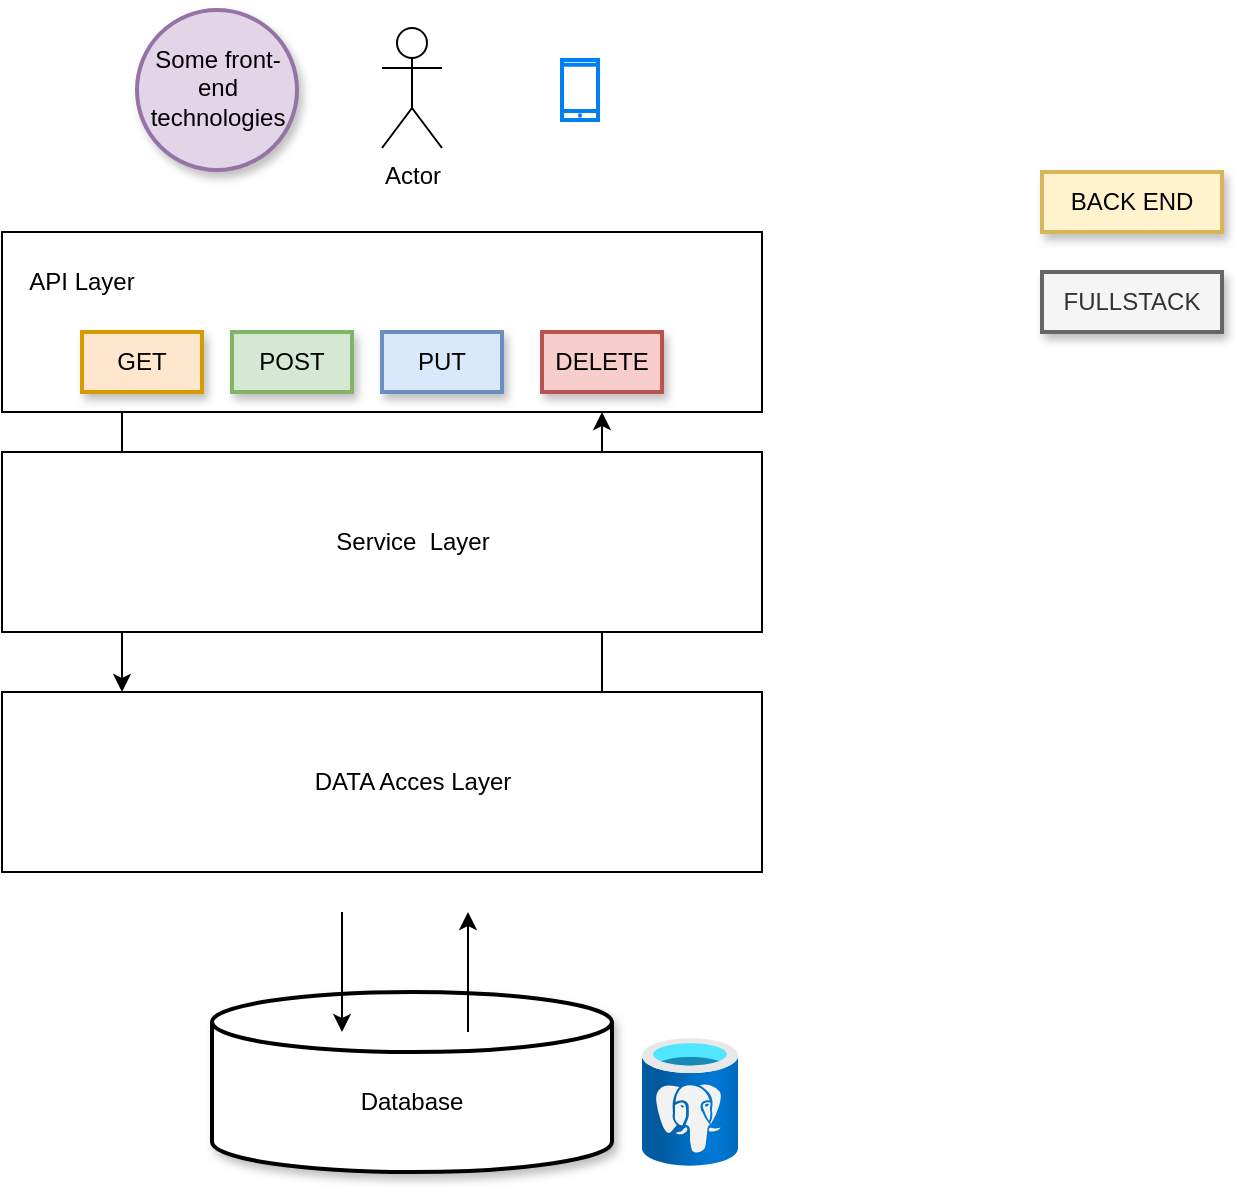 <mxfile version="16.2.7" type="device"><diagram id="1t0g9Ya8N3DFxStCLPci" name="Page-1"><mxGraphModel dx="946" dy="673" grid="1" gridSize="10" guides="1" tooltips="1" connect="1" arrows="1" fold="1" page="1" pageScale="1" pageWidth="827" pageHeight="1169" math="0" shadow="0"><root><mxCell id="0"/><mxCell id="1" parent="0"/><mxCell id="DS3mKHDRqCNufD1cKFdk-1" value="Actor" style="shape=umlActor;verticalLabelPosition=bottom;verticalAlign=top;html=1;outlineConnect=0;" parent="1" vertex="1"><mxGeometry x="370" y="48" width="30" height="60" as="geometry"/></mxCell><mxCell id="DS3mKHDRqCNufD1cKFdk-2" value="" style="html=1;verticalLabelPosition=bottom;align=center;labelBackgroundColor=#ffffff;verticalAlign=top;strokeWidth=2;strokeColor=#0080F0;shadow=0;dashed=0;shape=mxgraph.ios7.icons.smartphone;" parent="1" vertex="1"><mxGeometry x="460" y="64" width="18" height="30" as="geometry"/></mxCell><mxCell id="DS3mKHDRqCNufD1cKFdk-44" value="" style="edgeStyle=orthogonalEdgeStyle;rounded=0;orthogonalLoop=1;jettySize=auto;html=1;" parent="1" source="DS3mKHDRqCNufD1cKFdk-5" target="DS3mKHDRqCNufD1cKFdk-7" edge="1"><mxGeometry relative="1" as="geometry"><Array as="points"><mxPoint x="240" y="310"/><mxPoint x="240" y="310"/></Array></mxGeometry></mxCell><mxCell id="DS3mKHDRqCNufD1cKFdk-5" value="" style="rounded=0;whiteSpace=wrap;html=1;" parent="1" vertex="1"><mxGeometry x="180" y="150" width="380" height="90" as="geometry"/></mxCell><mxCell id="DS3mKHDRqCNufD1cKFdk-45" value="" style="edgeStyle=orthogonalEdgeStyle;rounded=0;orthogonalLoop=1;jettySize=auto;html=1;" parent="1" source="DS3mKHDRqCNufD1cKFdk-7" target="DS3mKHDRqCNufD1cKFdk-5" edge="1"><mxGeometry relative="1" as="geometry"><Array as="points"><mxPoint x="480" y="290"/><mxPoint x="480" y="290"/></Array></mxGeometry></mxCell><mxCell id="DS3mKHDRqCNufD1cKFdk-7" value="" style="rounded=0;whiteSpace=wrap;html=1;" parent="1" vertex="1"><mxGeometry x="180" y="380" width="380" height="90" as="geometry"/></mxCell><mxCell id="DS3mKHDRqCNufD1cKFdk-9" value="API Layer" style="text;html=1;strokeColor=none;fillColor=none;align=center;verticalAlign=middle;whiteSpace=wrap;rounded=0;" parent="1" vertex="1"><mxGeometry x="190" y="160" width="60" height="30" as="geometry"/></mxCell><mxCell id="DS3mKHDRqCNufD1cKFdk-12" value="DATA Acces Layer" style="text;html=1;strokeColor=none;fillColor=none;align=center;verticalAlign=middle;whiteSpace=wrap;rounded=0;" parent="1" vertex="1"><mxGeometry x="327.5" y="410" width="115" height="30" as="geometry"/></mxCell><mxCell id="DS3mKHDRqCNufD1cKFdk-15" value="GET" style="text;html=1;align=center;verticalAlign=middle;whiteSpace=wrap;rounded=0;shadow=1;gradientDirection=east;fillColor=#ffe6cc;strokeColor=#d79b00;strokeWidth=2;" parent="1" vertex="1"><mxGeometry x="220" y="200" width="60" height="30" as="geometry"/></mxCell><mxCell id="DS3mKHDRqCNufD1cKFdk-19" value="POST" style="text;html=1;align=center;verticalAlign=middle;whiteSpace=wrap;rounded=0;shadow=1;gradientDirection=east;fillColor=#d5e8d4;strokeColor=#82b366;strokeWidth=2;" parent="1" vertex="1"><mxGeometry x="295" y="200" width="60" height="30" as="geometry"/></mxCell><mxCell id="DS3mKHDRqCNufD1cKFdk-20" value="PUT" style="text;html=1;align=center;verticalAlign=middle;whiteSpace=wrap;rounded=0;shadow=1;gradientDirection=east;fillColor=#dae8fc;strokeColor=#6c8ebf;strokeWidth=2;" parent="1" vertex="1"><mxGeometry x="370" y="200" width="60" height="30" as="geometry"/></mxCell><mxCell id="DS3mKHDRqCNufD1cKFdk-22" value="DELETE" style="text;html=1;align=center;verticalAlign=middle;whiteSpace=wrap;rounded=0;shadow=1;gradientDirection=east;fillColor=#f8cecc;strokeColor=#b85450;strokeWidth=2;" parent="1" vertex="1"><mxGeometry x="450" y="200" width="60" height="30" as="geometry"/></mxCell><mxCell id="DS3mKHDRqCNufD1cKFdk-35" value="" style="ellipse;whiteSpace=wrap;html=1;aspect=fixed;shadow=1;strokeColor=#9673a6;strokeWidth=2;fillColor=#e1d5e7;gradientDirection=east;" parent="1" vertex="1"><mxGeometry x="247.5" y="39" width="80" height="80" as="geometry"/></mxCell><mxCell id="DS3mKHDRqCNufD1cKFdk-36" value="Some front-end technologies" style="text;html=1;strokeColor=none;fillColor=none;align=center;verticalAlign=middle;whiteSpace=wrap;rounded=0;shadow=1;" parent="1" vertex="1"><mxGeometry x="257.5" y="63" width="60" height="30" as="geometry"/></mxCell><mxCell id="DS3mKHDRqCNufD1cKFdk-38" value="" style="shape=cylinder3;whiteSpace=wrap;html=1;boundedLbl=1;backgroundOutline=1;size=15;shadow=1;strokeColor=#000000;strokeWidth=2;fillColor=default;gradientColor=none;gradientDirection=east;" parent="1" vertex="1"><mxGeometry x="285" y="530" width="200" height="90" as="geometry"/></mxCell><mxCell id="DS3mKHDRqCNufD1cKFdk-6" value="" style="rounded=0;whiteSpace=wrap;html=1;" parent="1" vertex="1"><mxGeometry x="180" y="260" width="380" height="90" as="geometry"/></mxCell><mxCell id="DS3mKHDRqCNufD1cKFdk-10" value="Service &amp;nbsp;Layer" style="text;html=1;strokeColor=none;fillColor=none;align=center;verticalAlign=middle;whiteSpace=wrap;rounded=0;" parent="1" vertex="1"><mxGeometry x="337.5" y="290" width="95" height="30" as="geometry"/></mxCell><mxCell id="DS3mKHDRqCNufD1cKFdk-48" value="" style="endArrow=classic;html=1;rounded=0;" parent="1" edge="1"><mxGeometry width="50" height="50" relative="1" as="geometry"><mxPoint x="350" y="490" as="sourcePoint"/><mxPoint x="350" y="550" as="targetPoint"/></mxGeometry></mxCell><mxCell id="DS3mKHDRqCNufD1cKFdk-49" value="" style="endArrow=classic;html=1;rounded=0;" parent="1" edge="1"><mxGeometry width="50" height="50" relative="1" as="geometry"><mxPoint x="413" y="550" as="sourcePoint"/><mxPoint x="413" y="490" as="targetPoint"/></mxGeometry></mxCell><mxCell id="DS3mKHDRqCNufD1cKFdk-50" value="Database" style="text;html=1;strokeColor=none;fillColor=none;align=center;verticalAlign=middle;whiteSpace=wrap;rounded=0;shadow=1;" parent="1" vertex="1"><mxGeometry x="355" y="570" width="60" height="30" as="geometry"/></mxCell><mxCell id="DS3mKHDRqCNufD1cKFdk-51" value="BACK END" style="text;html=1;align=center;verticalAlign=middle;whiteSpace=wrap;rounded=0;shadow=1;gradientDirection=east;fillColor=#fff2cc;strokeColor=#d6b656;strokeWidth=2;" parent="1" vertex="1"><mxGeometry x="700" y="120" width="90" height="30" as="geometry"/></mxCell><mxCell id="DS3mKHDRqCNufD1cKFdk-52" value="FULLSTACK" style="text;html=1;align=center;verticalAlign=middle;whiteSpace=wrap;rounded=0;shadow=1;gradientDirection=east;fillColor=#f5f5f5;strokeColor=#666666;strokeWidth=2;fontColor=#333333;" parent="1" vertex="1"><mxGeometry x="700" y="170" width="90" height="30" as="geometry"/></mxCell><mxCell id="hBNqXgote5KgCbQFllFb-1" value="" style="aspect=fixed;html=1;points=[];align=center;image;fontSize=12;image=img/lib/azure2/databases/Azure_Database_PostgreSQL_Server.svg;" vertex="1" parent="1"><mxGeometry x="500" y="553" width="48" height="64" as="geometry"/></mxCell></root></mxGraphModel></diagram></mxfile>